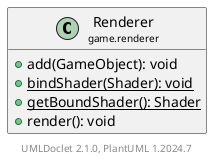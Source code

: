 @startuml
    set namespaceSeparator none
    hide empty fields
    hide empty methods

    class "<size:14>Renderer\n<size:10>game.renderer" as game.renderer.Renderer [[Renderer.html]] {
        +add(GameObject): void
        {static} +bindShader(Shader): void
        {static} +getBoundShader(): Shader
        +render(): void
    }

    center footer UMLDoclet 2.1.0, PlantUML %version()
@enduml
